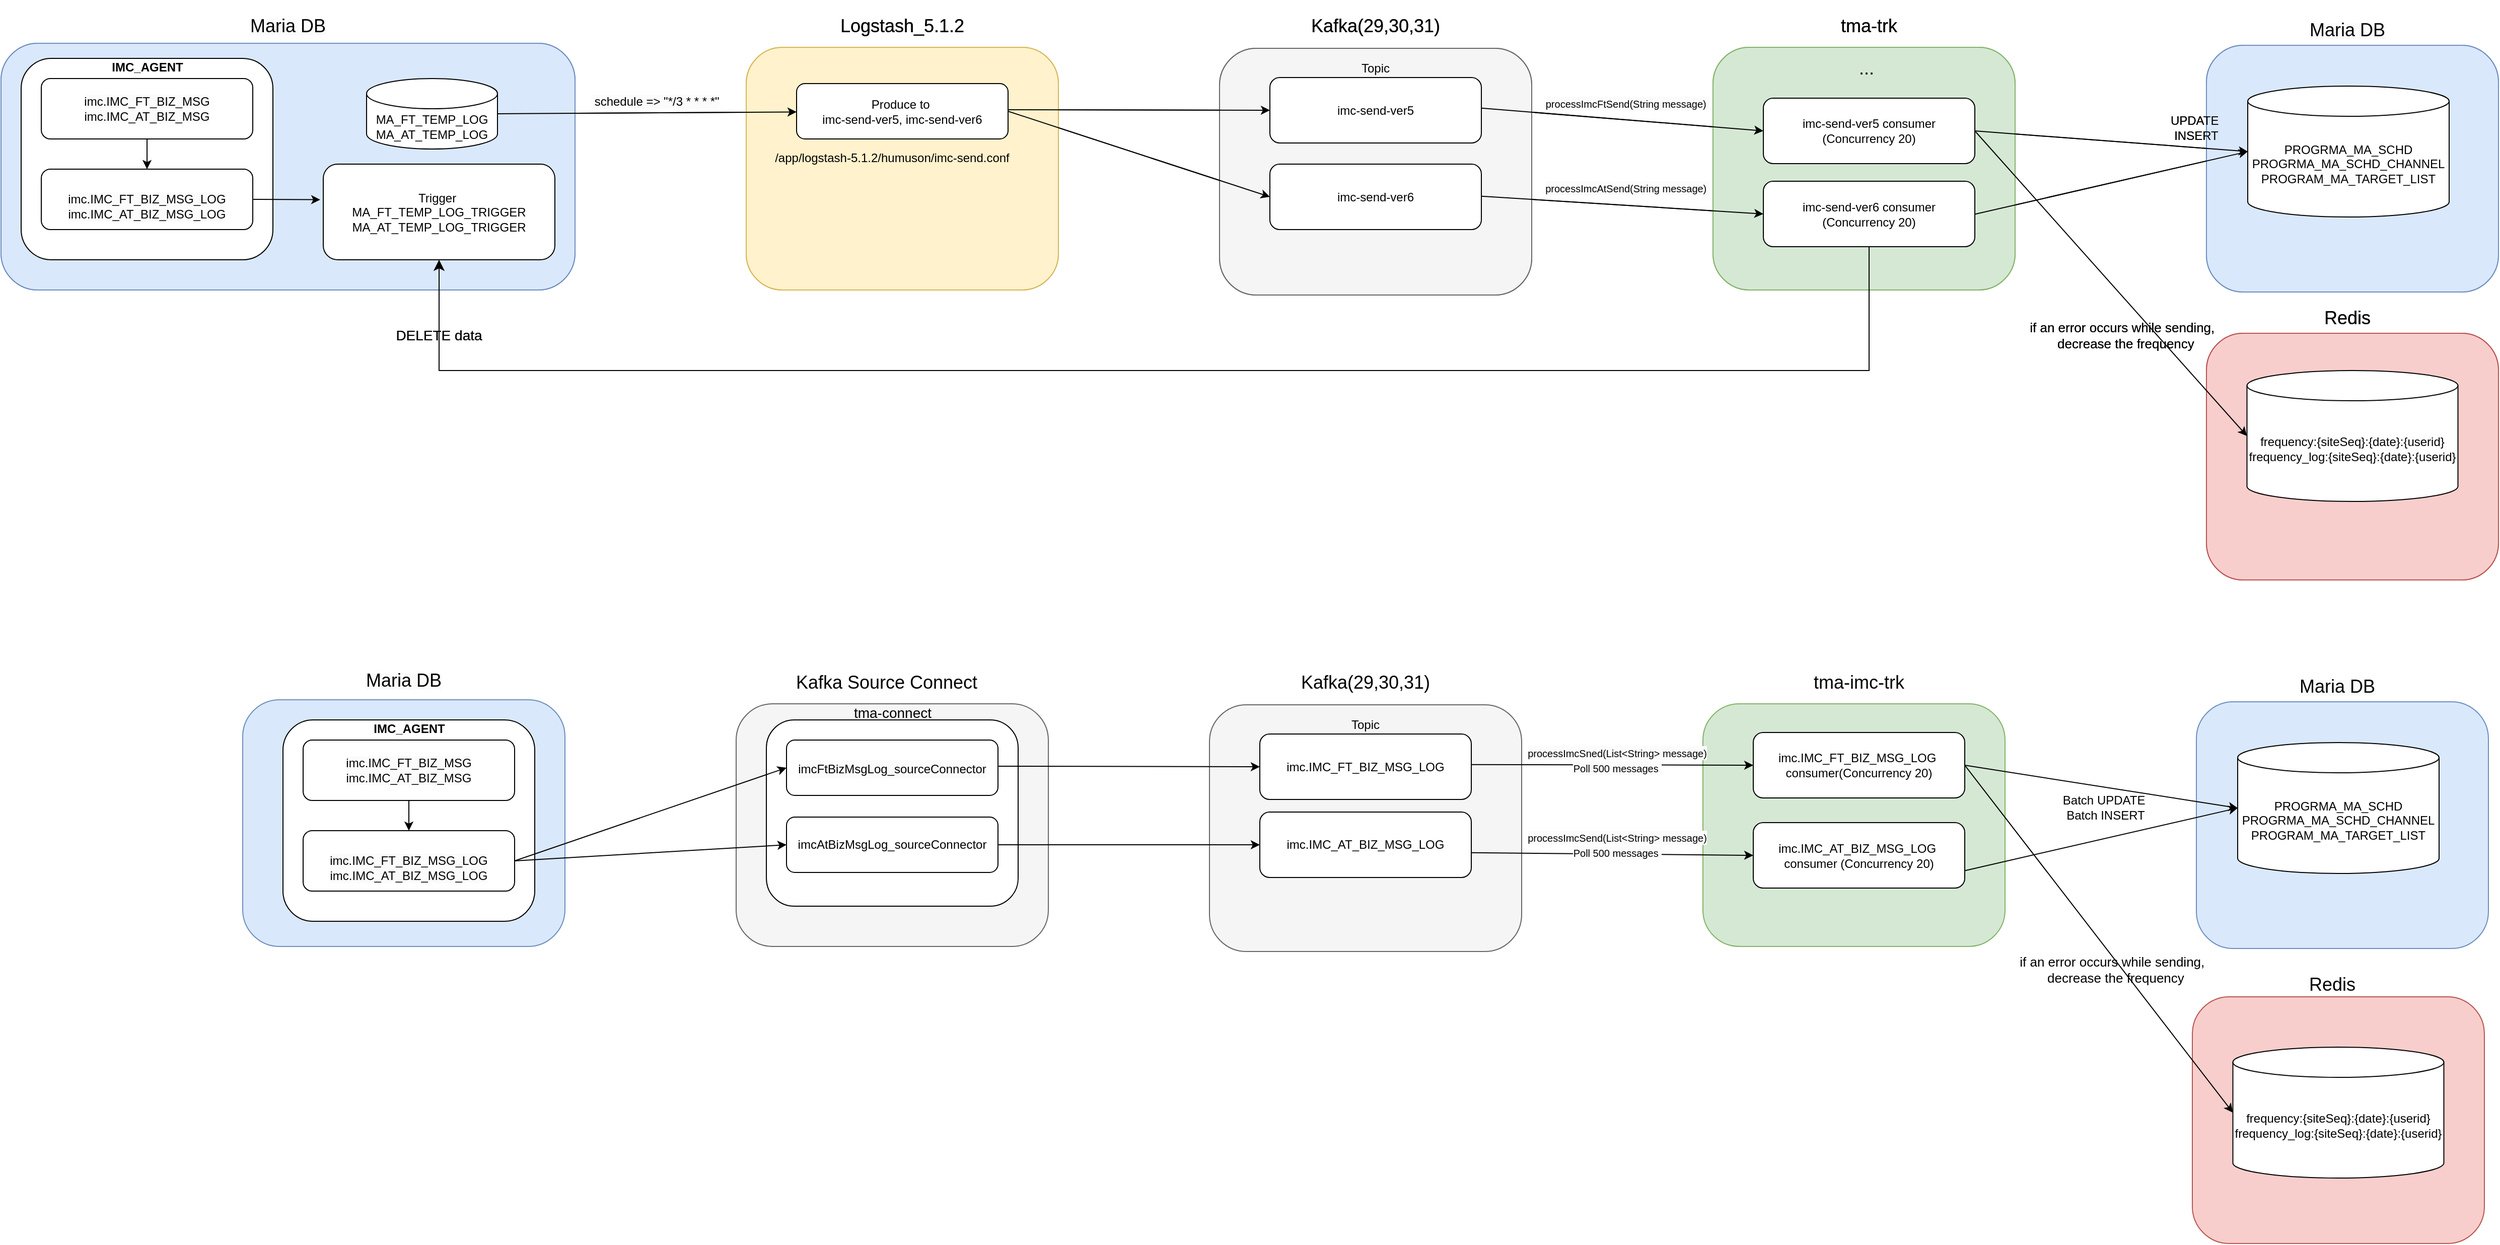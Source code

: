 <mxfile version="26.0.8">
  <diagram name="페이지-1" id="2BVbqMhdBLBeodlYeCQW">
    <mxGraphModel dx="3857" dy="1868" grid="1" gridSize="10" guides="1" tooltips="1" connect="1" arrows="1" fold="1" page="1" pageScale="1" pageWidth="827" pageHeight="1169" math="0" shadow="0">
      <root>
        <mxCell id="0" />
        <mxCell id="1" parent="0" />
        <mxCell id="XTlqyo5tHkv6LKNm7WAt-1" value="" style="rounded=1;whiteSpace=wrap;html=1;fillColor=#dae8fc;strokeColor=#6c8ebf;" vertex="1" parent="1">
          <mxGeometry x="50" y="95" width="570" height="245" as="geometry" />
        </mxCell>
        <mxCell id="XTlqyo5tHkv6LKNm7WAt-2" value="" style="rounded=1;whiteSpace=wrap;html=1;" vertex="1" parent="1">
          <mxGeometry x="70" y="110" width="250" height="200" as="geometry" />
        </mxCell>
        <mxCell id="XTlqyo5tHkv6LKNm7WAt-3" value="Trigger&amp;nbsp;&lt;div&gt;MA_FT_TEMP_LOG_TRIGGER&lt;/div&gt;&lt;div&gt;MA_AT_TEMP_LOG_TRIGGER&lt;/div&gt;" style="rounded=1;whiteSpace=wrap;html=1;" vertex="1" parent="1">
          <mxGeometry x="370" y="215" width="230" height="95" as="geometry" />
        </mxCell>
        <mxCell id="XTlqyo5tHkv6LKNm7WAt-4" value="&lt;h3&gt;&lt;span style=&quot;color: rgb(0, 0, 0); font-family: Helvetica; font-style: normal; font-variant-ligatures: normal; font-variant-caps: normal; font-weight: 400; letter-spacing: normal; orphans: 2; text-align: center; text-indent: 0px; text-transform: none; widows: 2; word-spacing: 0px; -webkit-text-stroke-width: 0px; white-space: normal; background-color: rgb(251, 251, 251); text-decoration-thickness: initial; text-decoration-style: initial; text-decoration-color: initial; float: none; display: inline !important;&quot;&gt;&lt;font style=&quot;font-size: 18px;&quot;&gt;Maria DB&lt;/font&gt;&lt;/span&gt;&lt;/h3&gt;" style="text;html=1;align=center;verticalAlign=middle;whiteSpace=wrap;rounded=0;" vertex="1" parent="1">
          <mxGeometry x="265" y="60" width="140" height="35" as="geometry" />
        </mxCell>
        <mxCell id="XTlqyo5tHkv6LKNm7WAt-5" value="&lt;br style=&quot;forced-color-adjust: none; color: rgb(0, 0, 0); font-family: Helvetica; font-size: 12px; font-style: normal; font-variant-ligatures: normal; font-variant-caps: normal; font-weight: 400; letter-spacing: normal; orphans: 2; text-align: center; text-indent: 0px; text-transform: none; widows: 2; word-spacing: 0px; -webkit-text-stroke-width: 0px; white-space: normal; background-color: rgb(251, 251, 251); text-decoration-thickness: initial; text-decoration-style: initial; text-decoration-color: initial;&quot;&gt;&lt;div style=&quot;forced-color-adjust: none; color: rgb(0, 0, 0); font-family: Helvetica; font-size: 12px; font-style: normal; font-variant-ligatures: normal; font-variant-caps: normal; font-weight: 400; letter-spacing: normal; orphans: 2; text-align: center; text-indent: 0px; text-transform: none; widows: 2; word-spacing: 0px; -webkit-text-stroke-width: 0px; white-space: normal; background-color: rgb(251, 251, 251); text-decoration-thickness: initial; text-decoration-style: initial; text-decoration-color: initial;&quot;&gt;imc.IMC_FT_BIZ_MSG_LOG&lt;/div&gt;&lt;div style=&quot;forced-color-adjust: none; color: rgb(0, 0, 0); font-family: Helvetica; font-size: 12px; font-style: normal; font-variant-ligatures: normal; font-variant-caps: normal; font-weight: 400; letter-spacing: normal; orphans: 2; text-align: center; text-indent: 0px; text-transform: none; widows: 2; word-spacing: 0px; -webkit-text-stroke-width: 0px; white-space: normal; background-color: rgb(251, 251, 251); text-decoration-thickness: initial; text-decoration-style: initial; text-decoration-color: initial;&quot;&gt;imc.IMC_AT_BIZ_MSG_LOG&lt;/div&gt;" style="rounded=1;whiteSpace=wrap;html=1;" vertex="1" parent="1">
          <mxGeometry x="90" y="220" width="210" height="60" as="geometry" />
        </mxCell>
        <mxCell id="XTlqyo5tHkv6LKNm7WAt-6" value="&lt;span style=&quot;color: rgb(0, 0, 0); font-family: Helvetica; font-size: 12px; font-style: normal; font-variant-ligatures: normal; font-variant-caps: normal; font-weight: 400; letter-spacing: normal; orphans: 2; text-align: center; text-indent: 0px; text-transform: none; widows: 2; word-spacing: 0px; -webkit-text-stroke-width: 0px; white-space: normal; background-color: rgb(251, 251, 251); text-decoration-thickness: initial; text-decoration-style: initial; text-decoration-color: initial; float: none; display: inline !important;&quot;&gt;imc.IMC_FT_BIZ_MSG&lt;/span&gt;&lt;div&gt;&lt;span style=&quot;color: rgb(0, 0, 0); font-family: Helvetica; font-size: 12px; font-style: normal; font-variant-ligatures: normal; font-variant-caps: normal; font-weight: 400; letter-spacing: normal; orphans: 2; text-align: center; text-indent: 0px; text-transform: none; widows: 2; word-spacing: 0px; -webkit-text-stroke-width: 0px; white-space: normal; background-color: rgb(251, 251, 251); text-decoration-thickness: initial; text-decoration-style: initial; text-decoration-color: initial; float: none; display: inline !important;&quot;&gt;imc.IMC_AT_BIZ_MSG&lt;/span&gt;&lt;/div&gt;" style="rounded=1;whiteSpace=wrap;html=1;" vertex="1" parent="1">
          <mxGeometry x="90" y="130" width="210" height="60" as="geometry" />
        </mxCell>
        <mxCell id="XTlqyo5tHkv6LKNm7WAt-7" value="" style="endArrow=classic;html=1;rounded=0;exitX=0.5;exitY=1;exitDx=0;exitDy=0;entryX=0.5;entryY=0;entryDx=0;entryDy=0;" edge="1" parent="1" source="XTlqyo5tHkv6LKNm7WAt-6" target="XTlqyo5tHkv6LKNm7WAt-5">
          <mxGeometry width="50" height="50" relative="1" as="geometry">
            <mxPoint x="400" y="340" as="sourcePoint" />
            <mxPoint x="450" y="290" as="targetPoint" />
          </mxGeometry>
        </mxCell>
        <mxCell id="XTlqyo5tHkv6LKNm7WAt-8" value="&lt;font style=&quot;font-size: 12px;&quot;&gt;IMC_AGENT&lt;/font&gt;" style="text;strokeColor=none;fillColor=none;html=1;fontSize=24;fontStyle=1;verticalAlign=middle;align=center;" vertex="1" parent="1">
          <mxGeometry x="145" y="100" width="100" height="30" as="geometry" />
        </mxCell>
        <mxCell id="XTlqyo5tHkv6LKNm7WAt-9" value="MA_FT_TEMP_LOG&lt;div&gt;MA_AT_TEMP_LOG&lt;/div&gt;" style="shape=cylinder3;whiteSpace=wrap;html=1;boundedLbl=1;backgroundOutline=1;size=15;" vertex="1" parent="1">
          <mxGeometry x="413" y="130" width="130" height="70" as="geometry" />
        </mxCell>
        <mxCell id="XTlqyo5tHkv6LKNm7WAt-10" value="" style="rounded=1;whiteSpace=wrap;html=1;fillColor=#fff2cc;strokeColor=#d6b656;" vertex="1" parent="1">
          <mxGeometry x="790" y="99" width="310" height="241" as="geometry" />
        </mxCell>
        <mxCell id="XTlqyo5tHkv6LKNm7WAt-11" value="&lt;font style=&quot;font-size: 18px;&quot;&gt;Logstash_5.1.2&lt;/font&gt;" style="text;html=1;align=center;verticalAlign=middle;whiteSpace=wrap;rounded=0;" vertex="1" parent="1">
          <mxGeometry x="875" y="60" width="140" height="35" as="geometry" />
        </mxCell>
        <mxCell id="XTlqyo5tHkv6LKNm7WAt-12" value="" style="endArrow=classic;html=1;rounded=0;exitX=1;exitY=0.5;exitDx=0;exitDy=0;entryX=-0.013;entryY=0.372;entryDx=0;entryDy=0;entryPerimeter=0;" edge="1" parent="1" source="XTlqyo5tHkv6LKNm7WAt-5" target="XTlqyo5tHkv6LKNm7WAt-3">
          <mxGeometry width="50" height="50" relative="1" as="geometry">
            <mxPoint x="700" y="300" as="sourcePoint" />
            <mxPoint x="750" y="250" as="targetPoint" />
          </mxGeometry>
        </mxCell>
        <mxCell id="XTlqyo5tHkv6LKNm7WAt-13" value="Produce to&amp;nbsp;&lt;div&gt;imc-send-ver5, imc-send-ver6&lt;/div&gt;" style="rounded=1;whiteSpace=wrap;html=1;" vertex="1" parent="1">
          <mxGeometry x="840" y="135" width="210" height="55" as="geometry" />
        </mxCell>
        <mxCell id="XTlqyo5tHkv6LKNm7WAt-14" value="" style="rounded=1;whiteSpace=wrap;html=1;fillColor=#f5f5f5;fontColor=#333333;strokeColor=#666666;" vertex="1" parent="1">
          <mxGeometry x="1260" y="100" width="310" height="245" as="geometry" />
        </mxCell>
        <mxCell id="XTlqyo5tHkv6LKNm7WAt-15" value="&lt;font style=&quot;font-size: 18px;&quot;&gt;Kafka(29,30,31)&lt;/font&gt;" style="text;html=1;align=center;verticalAlign=middle;whiteSpace=wrap;rounded=0;" vertex="1" parent="1">
          <mxGeometry x="1345" y="60" width="140" height="35" as="geometry" />
        </mxCell>
        <mxCell id="XTlqyo5tHkv6LKNm7WAt-16" value="imc-send-ver5" style="rounded=1;whiteSpace=wrap;html=1;" vertex="1" parent="1">
          <mxGeometry x="1310" y="129" width="210" height="65" as="geometry" />
        </mxCell>
        <mxCell id="XTlqyo5tHkv6LKNm7WAt-17" value="Topic" style="text;html=1;align=center;verticalAlign=middle;whiteSpace=wrap;rounded=0;" vertex="1" parent="1">
          <mxGeometry x="1385" y="105" width="60" height="30" as="geometry" />
        </mxCell>
        <mxCell id="XTlqyo5tHkv6LKNm7WAt-18" value="" style="endArrow=classic;html=1;rounded=0;exitX=1;exitY=0.5;exitDx=0;exitDy=0;exitPerimeter=0;" edge="1" parent="1" source="XTlqyo5tHkv6LKNm7WAt-9" target="XTlqyo5tHkv6LKNm7WAt-13">
          <mxGeometry width="50" height="50" relative="1" as="geometry">
            <mxPoint x="970" y="300" as="sourcePoint" />
            <mxPoint x="1020" y="250" as="targetPoint" />
          </mxGeometry>
        </mxCell>
        <mxCell id="XTlqyo5tHkv6LKNm7WAt-19" value="&lt;meta charset=&quot;utf-8&quot;&gt;&lt;span style=&quot;color: rgb(0, 0, 0); font-family: Helvetica; font-size: 12px; font-style: normal; font-variant-ligatures: normal; font-variant-caps: normal; font-weight: 400; letter-spacing: normal; orphans: 2; text-align: center; text-indent: 0px; text-transform: none; widows: 2; word-spacing: 0px; -webkit-text-stroke-width: 0px; white-space: normal; background-color: rgb(251, 251, 251); text-decoration-thickness: initial; text-decoration-style: initial; text-decoration-color: initial; display: inline !important; float: none;&quot;&gt;&amp;nbsp;schedule =&amp;gt; &quot;*/3 * * * *&quot;&lt;/span&gt;" style="text;strokeColor=none;fillColor=none;align=left;verticalAlign=middle;spacingLeft=4;spacingRight=4;overflow=hidden;points=[[0,0.5],[1,0.5]];portConstraint=eastwest;rotatable=0;whiteSpace=wrap;html=1;" vertex="1" parent="1">
          <mxGeometry x="630" y="135" width="160" height="35" as="geometry" />
        </mxCell>
        <mxCell id="XTlqyo5tHkv6LKNm7WAt-20" value="" style="endArrow=classic;html=1;rounded=0;exitX=1;exitY=0.5;exitDx=0;exitDy=0;exitPerimeter=0;entryX=0;entryY=0.5;entryDx=0;entryDy=0;" edge="1" parent="1" target="XTlqyo5tHkv6LKNm7WAt-16">
          <mxGeometry width="50" height="50" relative="1" as="geometry">
            <mxPoint x="1050" y="161" as="sourcePoint" />
            <mxPoint x="1347" y="159" as="targetPoint" />
          </mxGeometry>
        </mxCell>
        <mxCell id="XTlqyo5tHkv6LKNm7WAt-21" value="imc-send-ver6" style="rounded=1;whiteSpace=wrap;html=1;" vertex="1" parent="1">
          <mxGeometry x="1310" y="215" width="210" height="65" as="geometry" />
        </mxCell>
        <mxCell id="XTlqyo5tHkv6LKNm7WAt-22" value="" style="endArrow=classic;html=1;rounded=0;exitX=1;exitY=0.5;exitDx=0;exitDy=0;entryX=0;entryY=0.5;entryDx=0;entryDy=0;" edge="1" parent="1" source="XTlqyo5tHkv6LKNm7WAt-13" target="XTlqyo5tHkv6LKNm7WAt-21">
          <mxGeometry width="50" height="50" relative="1" as="geometry">
            <mxPoint x="1060" y="171" as="sourcePoint" />
            <mxPoint x="1320" y="172" as="targetPoint" />
          </mxGeometry>
        </mxCell>
        <mxCell id="XTlqyo5tHkv6LKNm7WAt-23" value="/app/logstash-5.1.2/humuson/imc-send.conf" style="text;html=1;align=center;verticalAlign=middle;whiteSpace=wrap;rounded=0;" vertex="1" parent="1">
          <mxGeometry x="780" y="194" width="310" height="30" as="geometry" />
        </mxCell>
        <mxCell id="XTlqyo5tHkv6LKNm7WAt-24" value="" style="rounded=1;whiteSpace=wrap;html=1;fillColor=#d5e8d4;strokeColor=#82b366;" vertex="1" parent="1">
          <mxGeometry x="1750" y="99" width="300" height="241" as="geometry" />
        </mxCell>
        <mxCell id="XTlqyo5tHkv6LKNm7WAt-25" value="&lt;font style=&quot;font-size: 18px;&quot;&gt;tma-trk&lt;/font&gt;" style="text;html=1;align=center;verticalAlign=middle;whiteSpace=wrap;rounded=0;" vertex="1" parent="1">
          <mxGeometry x="1835" y="60" width="140" height="35" as="geometry" />
        </mxCell>
        <mxCell id="XTlqyo5tHkv6LKNm7WAt-26" value="imc-send-ver5 consumer&lt;div&gt;(Concurrency 20)&lt;/div&gt;" style="rounded=1;whiteSpace=wrap;html=1;" vertex="1" parent="1">
          <mxGeometry x="1800" y="149.5" width="210" height="65" as="geometry" />
        </mxCell>
        <mxCell id="XTlqyo5tHkv6LKNm7WAt-27" value="imc-send-ver6 consumer&lt;div&gt;(Concurrency 20)&lt;/div&gt;" style="rounded=1;whiteSpace=wrap;html=1;" vertex="1" parent="1">
          <mxGeometry x="1800" y="232" width="210" height="65" as="geometry" />
        </mxCell>
        <mxCell id="XTlqyo5tHkv6LKNm7WAt-28" value="&lt;font style=&quot;font-size: 18px;&quot;&gt;...&amp;nbsp;&lt;/font&gt;" style="text;html=1;align=center;verticalAlign=middle;whiteSpace=wrap;rounded=0;" vertex="1" parent="1">
          <mxGeometry x="1835" y="102.5" width="140" height="35" as="geometry" />
        </mxCell>
        <mxCell id="XTlqyo5tHkv6LKNm7WAt-29" value="" style="edgeStyle=segmentEdgeStyle;endArrow=classic;html=1;curved=0;rounded=0;endSize=8;startSize=8;entryX=0.5;entryY=1;entryDx=0;entryDy=0;exitX=0.5;exitY=1;exitDx=0;exitDy=0;" edge="1" parent="1" source="XTlqyo5tHkv6LKNm7WAt-27" target="XTlqyo5tHkv6LKNm7WAt-3">
          <mxGeometry width="50" height="50" relative="1" as="geometry">
            <mxPoint x="1689.412" y="420" as="sourcePoint" />
            <mxPoint x="450" y="320" as="targetPoint" />
            <Array as="points">
              <mxPoint x="1905" y="420" />
              <mxPoint x="485" y="420" />
            </Array>
          </mxGeometry>
        </mxCell>
        <mxCell id="XTlqyo5tHkv6LKNm7WAt-30" value="&lt;font style=&quot;font-size: 14px;&quot;&gt;DELETE data&lt;/font&gt;" style="text;html=1;align=center;verticalAlign=middle;whiteSpace=wrap;rounded=0;" vertex="1" parent="1">
          <mxGeometry x="415" y="370" width="140" height="30" as="geometry" />
        </mxCell>
        <mxCell id="XTlqyo5tHkv6LKNm7WAt-31" value="" style="endArrow=classic;html=1;rounded=0;exitX=1;exitY=0.5;exitDx=0;exitDy=0;exitPerimeter=0;entryX=0;entryY=0.5;entryDx=0;entryDy=0;" edge="1" parent="1" target="XTlqyo5tHkv6LKNm7WAt-26">
          <mxGeometry width="50" height="50" relative="1" as="geometry">
            <mxPoint x="1520" y="159.41" as="sourcePoint" />
            <mxPoint x="1780" y="160.41" as="targetPoint" />
          </mxGeometry>
        </mxCell>
        <mxCell id="XTlqyo5tHkv6LKNm7WAt-32" value="" style="endArrow=classic;html=1;rounded=0;exitX=1;exitY=0.5;exitDx=0;exitDy=0;exitPerimeter=0;entryX=0;entryY=0.5;entryDx=0;entryDy=0;" edge="1" parent="1" target="XTlqyo5tHkv6LKNm7WAt-27">
          <mxGeometry width="50" height="50" relative="1" as="geometry">
            <mxPoint x="1520" y="246.91" as="sourcePoint" />
            <mxPoint x="1780" y="247.91" as="targetPoint" />
          </mxGeometry>
        </mxCell>
        <mxCell id="XTlqyo5tHkv6LKNm7WAt-33" value="&lt;span style=&quot;color: rgb(0, 0, 0); font-family: Helvetica; font-style: normal; font-variant-ligatures: normal; font-variant-caps: normal; font-weight: 400; letter-spacing: normal; orphans: 2; text-align: center; text-indent: 0px; text-transform: none; widows: 2; word-spacing: 0px; -webkit-text-stroke-width: 0px; white-space: normal; background-color: rgb(251, 251, 251); text-decoration-thickness: initial; text-decoration-style: initial; text-decoration-color: initial; float: none; display: inline !important;&quot;&gt;&lt;font style=&quot;font-size: 10px;&quot;&gt;processImcSned(String message)&amp;nbsp;&lt;/font&gt;&lt;/span&gt;" style="text;html=1;align=center;verticalAlign=middle;whiteSpace=wrap;rounded=0;" vertex="1" parent="1">
          <mxGeometry x="1560" y="140" width="210" height="30" as="geometry" />
        </mxCell>
        <mxCell id="XTlqyo5tHkv6LKNm7WAt-34" value="&lt;span style=&quot;color: rgb(0, 0, 0); font-family: Helvetica; font-style: normal; font-variant-ligatures: normal; font-variant-caps: normal; font-weight: 400; letter-spacing: normal; orphans: 2; text-align: center; text-indent: 0px; text-transform: none; widows: 2; word-spacing: 0px; -webkit-text-stroke-width: 0px; white-space: normal; background-color: rgb(251, 251, 251); text-decoration-thickness: initial; text-decoration-style: initial; text-decoration-color: initial; float: none; display: inline !important;&quot;&gt;&lt;font style=&quot;font-size: 10px;&quot;&gt;processImcSned(String message)&amp;nbsp;&lt;/font&gt;&lt;/span&gt;" style="text;html=1;align=center;verticalAlign=middle;whiteSpace=wrap;rounded=0;" vertex="1" parent="1">
          <mxGeometry x="1560" y="224" width="210" height="30" as="geometry" />
        </mxCell>
        <mxCell id="XTlqyo5tHkv6LKNm7WAt-35" value="&lt;h3&gt;&lt;span style=&quot;color: rgb(0, 0, 0); font-family: Helvetica; font-style: normal; font-variant-ligatures: normal; font-variant-caps: normal; font-weight: 400; letter-spacing: normal; orphans: 2; text-align: center; text-indent: 0px; text-transform: none; widows: 2; word-spacing: 0px; -webkit-text-stroke-width: 0px; white-space: normal; background-color: rgb(251, 251, 251); text-decoration-thickness: initial; text-decoration-style: initial; text-decoration-color: initial; float: none; display: inline !important;&quot;&gt;&lt;font style=&quot;font-size: 18px;&quot;&gt;Maria DB&lt;/font&gt;&lt;/span&gt;&lt;/h3&gt;" style="text;html=1;align=center;verticalAlign=middle;whiteSpace=wrap;rounded=0;" vertex="1" parent="1">
          <mxGeometry x="2310" y="64" width="140" height="35" as="geometry" />
        </mxCell>
        <mxCell id="XTlqyo5tHkv6LKNm7WAt-36" value="" style="rounded=1;whiteSpace=wrap;html=1;fillColor=#dae8fc;strokeColor=#6c8ebf;" vertex="1" parent="1">
          <mxGeometry x="2240" y="97" width="290" height="245" as="geometry" />
        </mxCell>
        <mxCell id="XTlqyo5tHkv6LKNm7WAt-37" value="PROGRMA_MA_SCHD&lt;div&gt;PROGRMA_MA_SCHD_CHANNEL&lt;/div&gt;&lt;div&gt;PROGRAM_MA_TARGET_LIST&lt;/div&gt;" style="shape=cylinder3;whiteSpace=wrap;html=1;boundedLbl=1;backgroundOutline=1;size=15;" vertex="1" parent="1">
          <mxGeometry x="2281" y="137.5" width="200" height="130" as="geometry" />
        </mxCell>
        <mxCell id="XTlqyo5tHkv6LKNm7WAt-38" value="" style="endArrow=classic;html=1;rounded=0;exitX=1;exitY=0.5;exitDx=0;exitDy=0;entryX=0;entryY=0.5;entryDx=0;entryDy=0;entryPerimeter=0;" edge="1" parent="1" source="XTlqyo5tHkv6LKNm7WAt-26" target="XTlqyo5tHkv6LKNm7WAt-37">
          <mxGeometry width="50" height="50" relative="1" as="geometry">
            <mxPoint x="2009.0" y="174" as="sourcePoint" />
            <mxPoint x="2289.0" y="182.02" as="targetPoint" />
          </mxGeometry>
        </mxCell>
        <mxCell id="XTlqyo5tHkv6LKNm7WAt-39" value="" style="endArrow=classic;html=1;rounded=0;exitX=1;exitY=0.5;exitDx=0;exitDy=0;entryX=0;entryY=0.5;entryDx=0;entryDy=0;entryPerimeter=0;" edge="1" parent="1" target="XTlqyo5tHkv6LKNm7WAt-37">
          <mxGeometry width="50" height="50" relative="1" as="geometry">
            <mxPoint x="2010.0" y="264.75" as="sourcePoint" />
            <mxPoint x="2291" y="213.25" as="targetPoint" />
          </mxGeometry>
        </mxCell>
        <mxCell id="XTlqyo5tHkv6LKNm7WAt-40" value="UPDATE&amp;nbsp;&lt;div&gt;INSERT&lt;/div&gt;" style="text;html=1;align=center;verticalAlign=middle;whiteSpace=wrap;rounded=0;" vertex="1" parent="1">
          <mxGeometry x="2170" y="164" width="120" height="30" as="geometry" />
        </mxCell>
        <mxCell id="XTlqyo5tHkv6LKNm7WAt-41" value="&lt;h3&gt;&lt;span style=&quot;font-size: 18px; font-weight: 400;&quot;&gt;Redis&lt;/span&gt;&lt;/h3&gt;" style="text;html=1;align=center;verticalAlign=middle;whiteSpace=wrap;rounded=0;" vertex="1" parent="1">
          <mxGeometry x="2310" y="350" width="140" height="35" as="geometry" />
        </mxCell>
        <mxCell id="XTlqyo5tHkv6LKNm7WAt-42" value="" style="rounded=1;whiteSpace=wrap;html=1;fillColor=#f8cecc;strokeColor=#b85450;" vertex="1" parent="1">
          <mxGeometry x="2240" y="383" width="290" height="245" as="geometry" />
        </mxCell>
        <mxCell id="XTlqyo5tHkv6LKNm7WAt-43" value="&lt;br&gt;&lt;div&gt;frequency:&lt;span style=&quot;background-color: transparent; color: light-dark(rgb(0, 0, 0), rgb(255, 255, 255));&quot;&gt;{siteSeq}:{date}:{userid}&lt;/span&gt;&lt;/div&gt;&lt;div&gt;frequency_log:{siteSeq}:{date}:{userid}&lt;/div&gt;" style="shape=cylinder3;whiteSpace=wrap;html=1;boundedLbl=1;backgroundOutline=1;size=15;" vertex="1" parent="1">
          <mxGeometry x="2270.5" y="423.5" width="229" height="130" as="geometry" />
        </mxCell>
        <mxCell id="XTlqyo5tHkv6LKNm7WAt-45" value="&lt;font style=&quot;font-size: 13px;&quot;&gt;if an error occurs while sending,&amp;nbsp;&amp;nbsp;&lt;/font&gt;&lt;div&gt;&lt;font style=&quot;font-size: 13px;&quot;&gt;decrease the frequency&lt;/font&gt;&lt;/div&gt;" style="text;html=1;align=center;verticalAlign=middle;whiteSpace=wrap;rounded=0;" vertex="1" parent="1">
          <mxGeometry x="2050" y="370" width="220" height="30" as="geometry" />
        </mxCell>
        <mxCell id="XTlqyo5tHkv6LKNm7WAt-46" value="" style="rounded=1;whiteSpace=wrap;html=1;fillColor=#dae8fc;strokeColor=#6c8ebf;" vertex="1" parent="1">
          <mxGeometry x="50" y="95" width="570" height="245" as="geometry" />
        </mxCell>
        <mxCell id="XTlqyo5tHkv6LKNm7WAt-47" value="" style="rounded=1;whiteSpace=wrap;html=1;" vertex="1" parent="1">
          <mxGeometry x="70" y="110" width="250" height="200" as="geometry" />
        </mxCell>
        <mxCell id="XTlqyo5tHkv6LKNm7WAt-48" value="Trigger&amp;nbsp;&lt;div&gt;MA_FT_TEMP_LOG_TRIGGER&lt;/div&gt;&lt;div&gt;MA_AT_TEMP_LOG_TRIGGER&lt;/div&gt;" style="rounded=1;whiteSpace=wrap;html=1;" vertex="1" parent="1">
          <mxGeometry x="370" y="215" width="230" height="95" as="geometry" />
        </mxCell>
        <mxCell id="XTlqyo5tHkv6LKNm7WAt-49" value="&lt;h3&gt;&lt;span style=&quot;color: rgb(0, 0, 0); font-family: Helvetica; font-style: normal; font-variant-ligatures: normal; font-variant-caps: normal; font-weight: 400; letter-spacing: normal; orphans: 2; text-align: center; text-indent: 0px; text-transform: none; widows: 2; word-spacing: 0px; -webkit-text-stroke-width: 0px; white-space: normal; background-color: rgb(251, 251, 251); text-decoration-thickness: initial; text-decoration-style: initial; text-decoration-color: initial; float: none; display: inline !important;&quot;&gt;&lt;font style=&quot;font-size: 18px;&quot;&gt;Maria DB&lt;/font&gt;&lt;/span&gt;&lt;/h3&gt;" style="text;html=1;align=center;verticalAlign=middle;whiteSpace=wrap;rounded=0;" vertex="1" parent="1">
          <mxGeometry x="265" y="60" width="140" height="35" as="geometry" />
        </mxCell>
        <mxCell id="XTlqyo5tHkv6LKNm7WAt-50" value="&lt;br style=&quot;forced-color-adjust: none; color: rgb(0, 0, 0); font-family: Helvetica; font-size: 12px; font-style: normal; font-variant-ligatures: normal; font-variant-caps: normal; font-weight: 400; letter-spacing: normal; orphans: 2; text-align: center; text-indent: 0px; text-transform: none; widows: 2; word-spacing: 0px; -webkit-text-stroke-width: 0px; white-space: normal; background-color: rgb(251, 251, 251); text-decoration-thickness: initial; text-decoration-style: initial; text-decoration-color: initial;&quot;&gt;&lt;div style=&quot;forced-color-adjust: none; color: rgb(0, 0, 0); font-family: Helvetica; font-size: 12px; font-style: normal; font-variant-ligatures: normal; font-variant-caps: normal; font-weight: 400; letter-spacing: normal; orphans: 2; text-align: center; text-indent: 0px; text-transform: none; widows: 2; word-spacing: 0px; -webkit-text-stroke-width: 0px; white-space: normal; background-color: rgb(251, 251, 251); text-decoration-thickness: initial; text-decoration-style: initial; text-decoration-color: initial;&quot;&gt;imc.IMC_FT_BIZ_MSG_LOG&lt;/div&gt;&lt;div style=&quot;forced-color-adjust: none; color: rgb(0, 0, 0); font-family: Helvetica; font-size: 12px; font-style: normal; font-variant-ligatures: normal; font-variant-caps: normal; font-weight: 400; letter-spacing: normal; orphans: 2; text-align: center; text-indent: 0px; text-transform: none; widows: 2; word-spacing: 0px; -webkit-text-stroke-width: 0px; white-space: normal; background-color: rgb(251, 251, 251); text-decoration-thickness: initial; text-decoration-style: initial; text-decoration-color: initial;&quot;&gt;imc.IMC_AT_BIZ_MSG_LOG&lt;/div&gt;" style="rounded=1;whiteSpace=wrap;html=1;" vertex="1" parent="1">
          <mxGeometry x="90" y="220" width="210" height="60" as="geometry" />
        </mxCell>
        <mxCell id="XTlqyo5tHkv6LKNm7WAt-51" value="&lt;span style=&quot;color: rgb(0, 0, 0); font-family: Helvetica; font-size: 12px; font-style: normal; font-variant-ligatures: normal; font-variant-caps: normal; font-weight: 400; letter-spacing: normal; orphans: 2; text-align: center; text-indent: 0px; text-transform: none; widows: 2; word-spacing: 0px; -webkit-text-stroke-width: 0px; white-space: normal; background-color: rgb(251, 251, 251); text-decoration-thickness: initial; text-decoration-style: initial; text-decoration-color: initial; float: none; display: inline !important;&quot;&gt;imc.IMC_FT_BIZ_MSG&lt;/span&gt;&lt;div&gt;&lt;span style=&quot;color: rgb(0, 0, 0); font-family: Helvetica; font-size: 12px; font-style: normal; font-variant-ligatures: normal; font-variant-caps: normal; font-weight: 400; letter-spacing: normal; orphans: 2; text-align: center; text-indent: 0px; text-transform: none; widows: 2; word-spacing: 0px; -webkit-text-stroke-width: 0px; white-space: normal; background-color: rgb(251, 251, 251); text-decoration-thickness: initial; text-decoration-style: initial; text-decoration-color: initial; float: none; display: inline !important;&quot;&gt;imc.IMC_AT_BIZ_MSG&lt;/span&gt;&lt;/div&gt;" style="rounded=1;whiteSpace=wrap;html=1;" vertex="1" parent="1">
          <mxGeometry x="90" y="130" width="210" height="60" as="geometry" />
        </mxCell>
        <mxCell id="XTlqyo5tHkv6LKNm7WAt-52" value="" style="endArrow=classic;html=1;rounded=0;exitX=0.5;exitY=1;exitDx=0;exitDy=0;entryX=0.5;entryY=0;entryDx=0;entryDy=0;" edge="1" parent="1" source="XTlqyo5tHkv6LKNm7WAt-51" target="XTlqyo5tHkv6LKNm7WAt-50">
          <mxGeometry width="50" height="50" relative="1" as="geometry">
            <mxPoint x="400" y="340" as="sourcePoint" />
            <mxPoint x="450" y="290" as="targetPoint" />
          </mxGeometry>
        </mxCell>
        <mxCell id="XTlqyo5tHkv6LKNm7WAt-53" value="&lt;font style=&quot;font-size: 12px;&quot;&gt;IMC_AGENT&lt;/font&gt;" style="text;strokeColor=none;fillColor=none;html=1;fontSize=24;fontStyle=1;verticalAlign=middle;align=center;" vertex="1" parent="1">
          <mxGeometry x="145" y="100" width="100" height="30" as="geometry" />
        </mxCell>
        <mxCell id="XTlqyo5tHkv6LKNm7WAt-54" value="MA_FT_TEMP_LOG&lt;div&gt;MA_AT_TEMP_LOG&lt;/div&gt;" style="shape=cylinder3;whiteSpace=wrap;html=1;boundedLbl=1;backgroundOutline=1;size=15;" vertex="1" parent="1">
          <mxGeometry x="413" y="130" width="130" height="70" as="geometry" />
        </mxCell>
        <mxCell id="XTlqyo5tHkv6LKNm7WAt-55" value="" style="rounded=1;whiteSpace=wrap;html=1;fillColor=#fff2cc;strokeColor=#d6b656;" vertex="1" parent="1">
          <mxGeometry x="790" y="99" width="310" height="241" as="geometry" />
        </mxCell>
        <mxCell id="XTlqyo5tHkv6LKNm7WAt-56" value="&lt;font style=&quot;font-size: 18px;&quot;&gt;Logstash_5.1.2&lt;/font&gt;" style="text;html=1;align=center;verticalAlign=middle;whiteSpace=wrap;rounded=0;" vertex="1" parent="1">
          <mxGeometry x="875" y="60" width="140" height="35" as="geometry" />
        </mxCell>
        <mxCell id="XTlqyo5tHkv6LKNm7WAt-57" value="" style="endArrow=classic;html=1;rounded=0;exitX=1;exitY=0.5;exitDx=0;exitDy=0;entryX=-0.013;entryY=0.372;entryDx=0;entryDy=0;entryPerimeter=0;" edge="1" parent="1" source="XTlqyo5tHkv6LKNm7WAt-50" target="XTlqyo5tHkv6LKNm7WAt-48">
          <mxGeometry width="50" height="50" relative="1" as="geometry">
            <mxPoint x="700" y="300" as="sourcePoint" />
            <mxPoint x="750" y="250" as="targetPoint" />
          </mxGeometry>
        </mxCell>
        <mxCell id="XTlqyo5tHkv6LKNm7WAt-58" value="Produce to&amp;nbsp;&lt;div&gt;imc-send-ver5, imc-send-ver6&lt;/div&gt;" style="rounded=1;whiteSpace=wrap;html=1;" vertex="1" parent="1">
          <mxGeometry x="840" y="135" width="210" height="55" as="geometry" />
        </mxCell>
        <mxCell id="XTlqyo5tHkv6LKNm7WAt-59" value="" style="rounded=1;whiteSpace=wrap;html=1;fillColor=#f5f5f5;fontColor=#333333;strokeColor=#666666;" vertex="1" parent="1">
          <mxGeometry x="1260" y="100" width="310" height="245" as="geometry" />
        </mxCell>
        <mxCell id="XTlqyo5tHkv6LKNm7WAt-60" value="&lt;font style=&quot;font-size: 18px;&quot;&gt;Kafka(29,30,31)&lt;/font&gt;" style="text;html=1;align=center;verticalAlign=middle;whiteSpace=wrap;rounded=0;" vertex="1" parent="1">
          <mxGeometry x="1345" y="60" width="140" height="35" as="geometry" />
        </mxCell>
        <mxCell id="XTlqyo5tHkv6LKNm7WAt-61" value="imc-send-ver5" style="rounded=1;whiteSpace=wrap;html=1;" vertex="1" parent="1">
          <mxGeometry x="1310" y="129" width="210" height="65" as="geometry" />
        </mxCell>
        <mxCell id="XTlqyo5tHkv6LKNm7WAt-62" value="Topic" style="text;html=1;align=center;verticalAlign=middle;whiteSpace=wrap;rounded=0;" vertex="1" parent="1">
          <mxGeometry x="1385" y="105" width="60" height="30" as="geometry" />
        </mxCell>
        <mxCell id="XTlqyo5tHkv6LKNm7WAt-63" value="" style="endArrow=classic;html=1;rounded=0;exitX=1;exitY=0.5;exitDx=0;exitDy=0;exitPerimeter=0;" edge="1" parent="1" source="XTlqyo5tHkv6LKNm7WAt-54" target="XTlqyo5tHkv6LKNm7WAt-58">
          <mxGeometry width="50" height="50" relative="1" as="geometry">
            <mxPoint x="970" y="300" as="sourcePoint" />
            <mxPoint x="1020" y="250" as="targetPoint" />
          </mxGeometry>
        </mxCell>
        <mxCell id="XTlqyo5tHkv6LKNm7WAt-64" value="&lt;meta charset=&quot;utf-8&quot;&gt;&lt;span style=&quot;color: rgb(0, 0, 0); font-family: Helvetica; font-size: 12px; font-style: normal; font-variant-ligatures: normal; font-variant-caps: normal; font-weight: 400; letter-spacing: normal; orphans: 2; text-align: center; text-indent: 0px; text-transform: none; widows: 2; word-spacing: 0px; -webkit-text-stroke-width: 0px; white-space: normal; background-color: rgb(251, 251, 251); text-decoration-thickness: initial; text-decoration-style: initial; text-decoration-color: initial; display: inline !important; float: none;&quot;&gt;&amp;nbsp;schedule =&amp;gt; &quot;*/3 * * * *&quot;&lt;/span&gt;" style="text;strokeColor=none;fillColor=none;align=left;verticalAlign=middle;spacingLeft=4;spacingRight=4;overflow=hidden;points=[[0,0.5],[1,0.5]];portConstraint=eastwest;rotatable=0;whiteSpace=wrap;html=1;" vertex="1" parent="1">
          <mxGeometry x="630" y="135" width="160" height="35" as="geometry" />
        </mxCell>
        <mxCell id="XTlqyo5tHkv6LKNm7WAt-65" value="" style="endArrow=classic;html=1;rounded=0;exitX=1;exitY=0.5;exitDx=0;exitDy=0;exitPerimeter=0;entryX=0;entryY=0.5;entryDx=0;entryDy=0;" edge="1" parent="1" target="XTlqyo5tHkv6LKNm7WAt-61">
          <mxGeometry width="50" height="50" relative="1" as="geometry">
            <mxPoint x="1050" y="161" as="sourcePoint" />
            <mxPoint x="1347" y="159" as="targetPoint" />
          </mxGeometry>
        </mxCell>
        <mxCell id="XTlqyo5tHkv6LKNm7WAt-66" value="imc-send-ver6" style="rounded=1;whiteSpace=wrap;html=1;" vertex="1" parent="1">
          <mxGeometry x="1310" y="215" width="210" height="65" as="geometry" />
        </mxCell>
        <mxCell id="XTlqyo5tHkv6LKNm7WAt-67" value="" style="endArrow=classic;html=1;rounded=0;exitX=1;exitY=0.5;exitDx=0;exitDy=0;entryX=0;entryY=0.5;entryDx=0;entryDy=0;" edge="1" parent="1" source="XTlqyo5tHkv6LKNm7WAt-58" target="XTlqyo5tHkv6LKNm7WAt-66">
          <mxGeometry width="50" height="50" relative="1" as="geometry">
            <mxPoint x="1060" y="171" as="sourcePoint" />
            <mxPoint x="1320" y="172" as="targetPoint" />
          </mxGeometry>
        </mxCell>
        <mxCell id="XTlqyo5tHkv6LKNm7WAt-68" value="/app/logstash-5.1.2/humuson/imc-send.conf" style="text;html=1;align=center;verticalAlign=middle;whiteSpace=wrap;rounded=0;" vertex="1" parent="1">
          <mxGeometry x="780" y="194" width="310" height="30" as="geometry" />
        </mxCell>
        <mxCell id="XTlqyo5tHkv6LKNm7WAt-69" value="" style="rounded=1;whiteSpace=wrap;html=1;fillColor=#d5e8d4;strokeColor=#82b366;" vertex="1" parent="1">
          <mxGeometry x="1750" y="99" width="300" height="241" as="geometry" />
        </mxCell>
        <mxCell id="XTlqyo5tHkv6LKNm7WAt-70" value="&lt;font style=&quot;font-size: 18px;&quot;&gt;tma-trk&lt;/font&gt;" style="text;html=1;align=center;verticalAlign=middle;whiteSpace=wrap;rounded=0;" vertex="1" parent="1">
          <mxGeometry x="1835" y="60" width="140" height="35" as="geometry" />
        </mxCell>
        <mxCell id="XTlqyo5tHkv6LKNm7WAt-71" value="imc-send-ver5 consumer&lt;div&gt;(Concurrency 20)&lt;/div&gt;" style="rounded=1;whiteSpace=wrap;html=1;" vertex="1" parent="1">
          <mxGeometry x="1800" y="149.5" width="210" height="65" as="geometry" />
        </mxCell>
        <mxCell id="XTlqyo5tHkv6LKNm7WAt-72" value="imc-send-ver6 consumer&lt;div&gt;(Concurrency 20)&lt;/div&gt;" style="rounded=1;whiteSpace=wrap;html=1;" vertex="1" parent="1">
          <mxGeometry x="1800" y="232" width="210" height="65" as="geometry" />
        </mxCell>
        <mxCell id="XTlqyo5tHkv6LKNm7WAt-73" value="&lt;font style=&quot;font-size: 18px;&quot;&gt;...&amp;nbsp;&lt;/font&gt;" style="text;html=1;align=center;verticalAlign=middle;whiteSpace=wrap;rounded=0;" vertex="1" parent="1">
          <mxGeometry x="1835" y="102.5" width="140" height="35" as="geometry" />
        </mxCell>
        <mxCell id="XTlqyo5tHkv6LKNm7WAt-74" value="" style="edgeStyle=segmentEdgeStyle;endArrow=classic;html=1;curved=0;rounded=0;endSize=8;startSize=8;entryX=0.5;entryY=1;entryDx=0;entryDy=0;exitX=0.5;exitY=1;exitDx=0;exitDy=0;" edge="1" parent="1" source="XTlqyo5tHkv6LKNm7WAt-72" target="XTlqyo5tHkv6LKNm7WAt-48">
          <mxGeometry width="50" height="50" relative="1" as="geometry">
            <mxPoint x="1689.412" y="420" as="sourcePoint" />
            <mxPoint x="450" y="320" as="targetPoint" />
            <Array as="points">
              <mxPoint x="1905" y="420" />
              <mxPoint x="485" y="420" />
            </Array>
          </mxGeometry>
        </mxCell>
        <mxCell id="XTlqyo5tHkv6LKNm7WAt-75" value="&lt;font style=&quot;font-size: 14px;&quot;&gt;DELETE data&lt;/font&gt;" style="text;html=1;align=center;verticalAlign=middle;whiteSpace=wrap;rounded=0;" vertex="1" parent="1">
          <mxGeometry x="415" y="370" width="140" height="30" as="geometry" />
        </mxCell>
        <mxCell id="XTlqyo5tHkv6LKNm7WAt-76" value="" style="endArrow=classic;html=1;rounded=0;exitX=1;exitY=0.5;exitDx=0;exitDy=0;exitPerimeter=0;entryX=0;entryY=0.5;entryDx=0;entryDy=0;" edge="1" parent="1" target="XTlqyo5tHkv6LKNm7WAt-71">
          <mxGeometry width="50" height="50" relative="1" as="geometry">
            <mxPoint x="1520" y="159.41" as="sourcePoint" />
            <mxPoint x="1780" y="160.41" as="targetPoint" />
          </mxGeometry>
        </mxCell>
        <mxCell id="XTlqyo5tHkv6LKNm7WAt-77" value="" style="endArrow=classic;html=1;rounded=0;exitX=1;exitY=0.5;exitDx=0;exitDy=0;exitPerimeter=0;entryX=0;entryY=0.5;entryDx=0;entryDy=0;" edge="1" parent="1" target="XTlqyo5tHkv6LKNm7WAt-72">
          <mxGeometry width="50" height="50" relative="1" as="geometry">
            <mxPoint x="1520" y="246.91" as="sourcePoint" />
            <mxPoint x="1780" y="247.91" as="targetPoint" />
          </mxGeometry>
        </mxCell>
        <mxCell id="XTlqyo5tHkv6LKNm7WAt-78" value="&lt;span style=&quot;color: rgb(0, 0, 0); font-family: Helvetica; font-style: normal; font-variant-ligatures: normal; font-variant-caps: normal; font-weight: 400; letter-spacing: normal; orphans: 2; text-align: center; text-indent: 0px; text-transform: none; widows: 2; word-spacing: 0px; -webkit-text-stroke-width: 0px; white-space: normal; background-color: rgb(251, 251, 251); text-decoration-thickness: initial; text-decoration-style: initial; text-decoration-color: initial; float: none; display: inline !important;&quot;&gt;&lt;font style=&quot;font-size: 10px;&quot;&gt;processImcFtSend(String message)&amp;nbsp;&lt;/font&gt;&lt;/span&gt;" style="text;html=1;align=center;verticalAlign=middle;whiteSpace=wrap;rounded=0;" vertex="1" parent="1">
          <mxGeometry x="1560" y="140" width="210" height="30" as="geometry" />
        </mxCell>
        <mxCell id="XTlqyo5tHkv6LKNm7WAt-79" value="&lt;span style=&quot;color: rgb(0, 0, 0); font-family: Helvetica; font-style: normal; font-variant-ligatures: normal; font-variant-caps: normal; font-weight: 400; letter-spacing: normal; orphans: 2; text-align: center; text-indent: 0px; text-transform: none; widows: 2; word-spacing: 0px; -webkit-text-stroke-width: 0px; white-space: normal; background-color: rgb(251, 251, 251); text-decoration-thickness: initial; text-decoration-style: initial; text-decoration-color: initial; float: none; display: inline !important;&quot;&gt;&lt;font style=&quot;font-size: 10px;&quot;&gt;processImcAtSend(String message)&amp;nbsp;&lt;/font&gt;&lt;/span&gt;" style="text;html=1;align=center;verticalAlign=middle;whiteSpace=wrap;rounded=0;" vertex="1" parent="1">
          <mxGeometry x="1560" y="224" width="210" height="30" as="geometry" />
        </mxCell>
        <mxCell id="XTlqyo5tHkv6LKNm7WAt-80" value="&lt;h3&gt;&lt;span style=&quot;color: rgb(0, 0, 0); font-family: Helvetica; font-style: normal; font-variant-ligatures: normal; font-variant-caps: normal; font-weight: 400; letter-spacing: normal; orphans: 2; text-align: center; text-indent: 0px; text-transform: none; widows: 2; word-spacing: 0px; -webkit-text-stroke-width: 0px; white-space: normal; background-color: rgb(251, 251, 251); text-decoration-thickness: initial; text-decoration-style: initial; text-decoration-color: initial; float: none; display: inline !important;&quot;&gt;&lt;font style=&quot;font-size: 18px;&quot;&gt;Maria DB&lt;/font&gt;&lt;/span&gt;&lt;/h3&gt;" style="text;html=1;align=center;verticalAlign=middle;whiteSpace=wrap;rounded=0;" vertex="1" parent="1">
          <mxGeometry x="2310" y="64" width="140" height="35" as="geometry" />
        </mxCell>
        <mxCell id="XTlqyo5tHkv6LKNm7WAt-81" value="" style="rounded=1;whiteSpace=wrap;html=1;fillColor=#dae8fc;strokeColor=#6c8ebf;" vertex="1" parent="1">
          <mxGeometry x="2240" y="97" width="290" height="245" as="geometry" />
        </mxCell>
        <mxCell id="XTlqyo5tHkv6LKNm7WAt-82" value="PROGRMA_MA_SCHD&lt;div&gt;PROGRMA_MA_SCHD_CHANNEL&lt;/div&gt;&lt;div&gt;PROGRAM_MA_TARGET_LIST&lt;/div&gt;" style="shape=cylinder3;whiteSpace=wrap;html=1;boundedLbl=1;backgroundOutline=1;size=15;" vertex="1" parent="1">
          <mxGeometry x="2281" y="137.5" width="200" height="130" as="geometry" />
        </mxCell>
        <mxCell id="XTlqyo5tHkv6LKNm7WAt-83" value="" style="endArrow=classic;html=1;rounded=0;exitX=1;exitY=0.5;exitDx=0;exitDy=0;entryX=0;entryY=0.5;entryDx=0;entryDy=0;entryPerimeter=0;" edge="1" parent="1" source="XTlqyo5tHkv6LKNm7WAt-71" target="XTlqyo5tHkv6LKNm7WAt-82">
          <mxGeometry width="50" height="50" relative="1" as="geometry">
            <mxPoint x="2009.0" y="174" as="sourcePoint" />
            <mxPoint x="2289.0" y="182.02" as="targetPoint" />
          </mxGeometry>
        </mxCell>
        <mxCell id="XTlqyo5tHkv6LKNm7WAt-84" value="" style="endArrow=classic;html=1;rounded=0;exitX=1;exitY=0.5;exitDx=0;exitDy=0;entryX=0;entryY=0.5;entryDx=0;entryDy=0;entryPerimeter=0;" edge="1" parent="1" target="XTlqyo5tHkv6LKNm7WAt-82">
          <mxGeometry width="50" height="50" relative="1" as="geometry">
            <mxPoint x="2010.0" y="264.75" as="sourcePoint" />
            <mxPoint x="2291" y="213.25" as="targetPoint" />
          </mxGeometry>
        </mxCell>
        <mxCell id="XTlqyo5tHkv6LKNm7WAt-85" value="UPDATE&amp;nbsp;&lt;div&gt;INSERT&lt;/div&gt;" style="text;html=1;align=center;verticalAlign=middle;whiteSpace=wrap;rounded=0;" vertex="1" parent="1">
          <mxGeometry x="2170" y="164" width="120" height="30" as="geometry" />
        </mxCell>
        <mxCell id="XTlqyo5tHkv6LKNm7WAt-86" value="&lt;h3&gt;&lt;span style=&quot;font-size: 18px; font-weight: 400;&quot;&gt;Redis&lt;/span&gt;&lt;/h3&gt;" style="text;html=1;align=center;verticalAlign=middle;whiteSpace=wrap;rounded=0;" vertex="1" parent="1">
          <mxGeometry x="2310" y="350" width="140" height="35" as="geometry" />
        </mxCell>
        <mxCell id="XTlqyo5tHkv6LKNm7WAt-87" value="" style="rounded=1;whiteSpace=wrap;html=1;fillColor=#f8cecc;strokeColor=#b85450;" vertex="1" parent="1">
          <mxGeometry x="2240" y="383" width="290" height="245" as="geometry" />
        </mxCell>
        <mxCell id="XTlqyo5tHkv6LKNm7WAt-88" value="&lt;div&gt;frequency:&lt;span style=&quot;background-color: transparent; color: light-dark(rgb(0, 0, 0), rgb(255, 255, 255));&quot;&gt;{siteSeq}:{date}:{userid}&lt;/span&gt;&lt;/div&gt;&lt;div&gt;frequency_log:{siteSeq}:{date}:{userid}&lt;/div&gt;" style="shape=cylinder3;whiteSpace=wrap;html=1;boundedLbl=1;backgroundOutline=1;size=15;" vertex="1" parent="1">
          <mxGeometry x="2280.25" y="420" width="209.5" height="130" as="geometry" />
        </mxCell>
        <mxCell id="XTlqyo5tHkv6LKNm7WAt-89" value="" style="endArrow=classic;html=1;rounded=0;exitX=1;exitY=0.5;exitDx=0;exitDy=0;entryX=0;entryY=0.5;entryDx=0;entryDy=0;entryPerimeter=0;" edge="1" parent="1" source="XTlqyo5tHkv6LKNm7WAt-71" target="XTlqyo5tHkv6LKNm7WAt-88">
          <mxGeometry width="50" height="50" relative="1" as="geometry">
            <mxPoint x="2020" y="192" as="sourcePoint" />
            <mxPoint x="2291" y="213" as="targetPoint" />
          </mxGeometry>
        </mxCell>
        <mxCell id="XTlqyo5tHkv6LKNm7WAt-90" value="&lt;font style=&quot;font-size: 13px;&quot;&gt;if an error occurs while sending,&amp;nbsp;&amp;nbsp;&lt;/font&gt;&lt;div&gt;&lt;font style=&quot;font-size: 13px;&quot;&gt;decrease the frequency&lt;/font&gt;&lt;/div&gt;" style="text;html=1;align=center;verticalAlign=middle;whiteSpace=wrap;rounded=0;" vertex="1" parent="1">
          <mxGeometry x="2050" y="370" width="220" height="30" as="geometry" />
        </mxCell>
        <mxCell id="XTlqyo5tHkv6LKNm7WAt-168" value="" style="rounded=1;whiteSpace=wrap;html=1;fillColor=#f5f5f5;fontColor=#333333;strokeColor=#666666;" vertex="1" parent="1">
          <mxGeometry x="780" y="751" width="310" height="241" as="geometry" />
        </mxCell>
        <mxCell id="XTlqyo5tHkv6LKNm7WAt-169" value="" style="rounded=1;whiteSpace=wrap;html=1;" vertex="1" parent="1">
          <mxGeometry x="810" y="767" width="250" height="185" as="geometry" />
        </mxCell>
        <mxCell id="XTlqyo5tHkv6LKNm7WAt-170" value="" style="rounded=1;whiteSpace=wrap;html=1;fillColor=#dae8fc;strokeColor=#6c8ebf;" vertex="1" parent="1">
          <mxGeometry x="290" y="747" width="320" height="245" as="geometry" />
        </mxCell>
        <mxCell id="XTlqyo5tHkv6LKNm7WAt-171" value="" style="rounded=1;whiteSpace=wrap;html=1;" vertex="1" parent="1">
          <mxGeometry x="330" y="767" width="250" height="200" as="geometry" />
        </mxCell>
        <mxCell id="XTlqyo5tHkv6LKNm7WAt-172" value="&lt;h3&gt;&lt;span style=&quot;color: rgb(0, 0, 0); font-family: Helvetica; font-style: normal; font-variant-ligatures: normal; font-variant-caps: normal; font-weight: 400; letter-spacing: normal; orphans: 2; text-align: center; text-indent: 0px; text-transform: none; widows: 2; word-spacing: 0px; -webkit-text-stroke-width: 0px; white-space: normal; background-color: rgb(251, 251, 251); text-decoration-thickness: initial; text-decoration-style: initial; text-decoration-color: initial; float: none; display: inline !important;&quot;&gt;&lt;font style=&quot;font-size: 18px;&quot;&gt;Maria DB&lt;/font&gt;&lt;/span&gt;&lt;/h3&gt;" style="text;html=1;align=center;verticalAlign=middle;whiteSpace=wrap;rounded=0;" vertex="1" parent="1">
          <mxGeometry x="380" y="710" width="140" height="35" as="geometry" />
        </mxCell>
        <mxCell id="XTlqyo5tHkv6LKNm7WAt-173" value="&lt;br style=&quot;forced-color-adjust: none; color: rgb(0, 0, 0); font-family: Helvetica; font-size: 12px; font-style: normal; font-variant-ligatures: normal; font-variant-caps: normal; font-weight: 400; letter-spacing: normal; orphans: 2; text-align: center; text-indent: 0px; text-transform: none; widows: 2; word-spacing: 0px; -webkit-text-stroke-width: 0px; white-space: normal; background-color: rgb(251, 251, 251); text-decoration-thickness: initial; text-decoration-style: initial; text-decoration-color: initial;&quot;&gt;&lt;div style=&quot;forced-color-adjust: none; color: rgb(0, 0, 0); font-family: Helvetica; font-size: 12px; font-style: normal; font-variant-ligatures: normal; font-variant-caps: normal; font-weight: 400; letter-spacing: normal; orphans: 2; text-align: center; text-indent: 0px; text-transform: none; widows: 2; word-spacing: 0px; -webkit-text-stroke-width: 0px; white-space: normal; background-color: rgb(251, 251, 251); text-decoration-thickness: initial; text-decoration-style: initial; text-decoration-color: initial;&quot;&gt;imc.IMC_FT_BIZ_MSG_LOG&lt;/div&gt;&lt;div style=&quot;forced-color-adjust: none; color: rgb(0, 0, 0); font-family: Helvetica; font-size: 12px; font-style: normal; font-variant-ligatures: normal; font-variant-caps: normal; font-weight: 400; letter-spacing: normal; orphans: 2; text-align: center; text-indent: 0px; text-transform: none; widows: 2; word-spacing: 0px; -webkit-text-stroke-width: 0px; white-space: normal; background-color: rgb(251, 251, 251); text-decoration-thickness: initial; text-decoration-style: initial; text-decoration-color: initial;&quot;&gt;imc.IMC_AT_BIZ_MSG_LOG&lt;/div&gt;" style="rounded=1;whiteSpace=wrap;html=1;" vertex="1" parent="1">
          <mxGeometry x="350" y="877" width="210" height="60" as="geometry" />
        </mxCell>
        <mxCell id="XTlqyo5tHkv6LKNm7WAt-174" value="&lt;span style=&quot;color: rgb(0, 0, 0); font-family: Helvetica; font-size: 12px; font-style: normal; font-variant-ligatures: normal; font-variant-caps: normal; font-weight: 400; letter-spacing: normal; orphans: 2; text-align: center; text-indent: 0px; text-transform: none; widows: 2; word-spacing: 0px; -webkit-text-stroke-width: 0px; white-space: normal; background-color: rgb(251, 251, 251); text-decoration-thickness: initial; text-decoration-style: initial; text-decoration-color: initial; float: none; display: inline !important;&quot;&gt;imc.IMC_FT_BIZ_MSG&lt;/span&gt;&lt;div&gt;&lt;span style=&quot;color: rgb(0, 0, 0); font-family: Helvetica; font-size: 12px; font-style: normal; font-variant-ligatures: normal; font-variant-caps: normal; font-weight: 400; letter-spacing: normal; orphans: 2; text-align: center; text-indent: 0px; text-transform: none; widows: 2; word-spacing: 0px; -webkit-text-stroke-width: 0px; white-space: normal; background-color: rgb(251, 251, 251); text-decoration-thickness: initial; text-decoration-style: initial; text-decoration-color: initial; float: none; display: inline !important;&quot;&gt;imc.IMC_AT_BIZ_MSG&lt;/span&gt;&lt;/div&gt;" style="rounded=1;whiteSpace=wrap;html=1;" vertex="1" parent="1">
          <mxGeometry x="350" y="787" width="210" height="60" as="geometry" />
        </mxCell>
        <mxCell id="XTlqyo5tHkv6LKNm7WAt-175" value="" style="endArrow=classic;html=1;rounded=0;exitX=0.5;exitY=1;exitDx=0;exitDy=0;entryX=0.5;entryY=0;entryDx=0;entryDy=0;" edge="1" parent="1" source="XTlqyo5tHkv6LKNm7WAt-174" target="XTlqyo5tHkv6LKNm7WAt-173">
          <mxGeometry width="50" height="50" relative="1" as="geometry">
            <mxPoint x="660" y="997" as="sourcePoint" />
            <mxPoint x="710" y="947" as="targetPoint" />
          </mxGeometry>
        </mxCell>
        <mxCell id="XTlqyo5tHkv6LKNm7WAt-176" value="&lt;font style=&quot;font-size: 12px;&quot;&gt;IMC_AGENT&lt;/font&gt;" style="text;strokeColor=none;fillColor=none;html=1;fontSize=24;fontStyle=1;verticalAlign=middle;align=center;" vertex="1" parent="1">
          <mxGeometry x="405" y="757" width="100" height="30" as="geometry" />
        </mxCell>
        <mxCell id="XTlqyo5tHkv6LKNm7WAt-177" value="&lt;span style=&quot;font-size: 18px;&quot;&gt;Kafka Source Connect&lt;/span&gt;" style="text;html=1;align=center;verticalAlign=middle;whiteSpace=wrap;rounded=0;" vertex="1" parent="1">
          <mxGeometry x="807" y="712" width="245" height="35" as="geometry" />
        </mxCell>
        <mxCell id="XTlqyo5tHkv6LKNm7WAt-178" value="&lt;h1 style=&quot;margin: 0px; padding: 0px; box-sizing: border-box; display: flex; align-items: center; justify-content: flex-start; font-size: var(--ui-fontSizes-300); line-height: 1.5; flex-grow: 1; color: rgb(236, 238, 236); font-weight: var(--ui-fontWeights-bold); font-family: Geist, -apple-system, &amp;quot;system-ui&amp;quot;, &amp;quot;San Francisco&amp;quot;, &amp;quot;Segoe UI&amp;quot;, Roboto, &amp;quot;Helvetica Neue&amp;quot;, sans-serif; text-align: start; background-color: rgb(23, 24, 22);&quot; class=&quot;ui-c-gqwkJN ui-c-iEkvVg&quot;&gt;&lt;span style=&quot;color: rgb(0, 0, 0); font-family: Helvetica; text-align: center; background-color: rgb(251, 251, 251);&quot;&gt;imcFtBizMsgLog_sourceConnector&lt;/span&gt;&lt;/h1&gt;" style="rounded=1;whiteSpace=wrap;html=1;" vertex="1" parent="1">
          <mxGeometry x="830" y="787" width="210" height="55" as="geometry" />
        </mxCell>
        <mxCell id="XTlqyo5tHkv6LKNm7WAt-179" value="" style="rounded=1;whiteSpace=wrap;html=1;fillColor=#f5f5f5;fontColor=#333333;strokeColor=#666666;" vertex="1" parent="1">
          <mxGeometry x="1250" y="752" width="310" height="245" as="geometry" />
        </mxCell>
        <mxCell id="XTlqyo5tHkv6LKNm7WAt-180" value="&lt;font style=&quot;font-size: 18px;&quot;&gt;Kafka(29,30,31)&lt;/font&gt;" style="text;html=1;align=center;verticalAlign=middle;whiteSpace=wrap;rounded=0;" vertex="1" parent="1">
          <mxGeometry x="1335" y="712" width="140" height="35" as="geometry" />
        </mxCell>
        <mxCell id="XTlqyo5tHkv6LKNm7WAt-181" value="imc.IMC_FT_BIZ_MSG_LOG" style="rounded=1;whiteSpace=wrap;html=1;" vertex="1" parent="1">
          <mxGeometry x="1300" y="781" width="210" height="65" as="geometry" />
        </mxCell>
        <mxCell id="XTlqyo5tHkv6LKNm7WAt-182" value="Topic" style="text;html=1;align=center;verticalAlign=middle;whiteSpace=wrap;rounded=0;" vertex="1" parent="1">
          <mxGeometry x="1375" y="757" width="60" height="30" as="geometry" />
        </mxCell>
        <mxCell id="XTlqyo5tHkv6LKNm7WAt-183" value="" style="endArrow=classic;html=1;rounded=0;exitX=1;exitY=0.5;exitDx=0;exitDy=0;entryX=0;entryY=0.5;entryDx=0;entryDy=0;" edge="1" parent="1" source="XTlqyo5tHkv6LKNm7WAt-173" target="XTlqyo5tHkv6LKNm7WAt-178">
          <mxGeometry width="50" height="50" relative="1" as="geometry">
            <mxPoint x="533" y="817" as="sourcePoint" />
            <mxPoint x="1010" y="902" as="targetPoint" />
          </mxGeometry>
        </mxCell>
        <mxCell id="XTlqyo5tHkv6LKNm7WAt-184" value="" style="endArrow=classic;html=1;rounded=0;exitX=1;exitY=0.5;exitDx=0;exitDy=0;exitPerimeter=0;entryX=0;entryY=0.5;entryDx=0;entryDy=0;" edge="1" parent="1" target="XTlqyo5tHkv6LKNm7WAt-181">
          <mxGeometry width="50" height="50" relative="1" as="geometry">
            <mxPoint x="1040" y="813" as="sourcePoint" />
            <mxPoint x="1337" y="811" as="targetPoint" />
          </mxGeometry>
        </mxCell>
        <mxCell id="XTlqyo5tHkv6LKNm7WAt-185" value="imc.IMC_AT_BIZ_MSG_LOG" style="rounded=1;whiteSpace=wrap;html=1;" vertex="1" parent="1">
          <mxGeometry x="1300" y="858.5" width="210" height="65" as="geometry" />
        </mxCell>
        <mxCell id="XTlqyo5tHkv6LKNm7WAt-186" value="" style="endArrow=classic;html=1;rounded=0;exitX=1;exitY=0.5;exitDx=0;exitDy=0;entryX=0;entryY=0.5;entryDx=0;entryDy=0;" edge="1" parent="1" source="XTlqyo5tHkv6LKNm7WAt-201" target="XTlqyo5tHkv6LKNm7WAt-185">
          <mxGeometry width="50" height="50" relative="1" as="geometry">
            <mxPoint x="1050" y="823" as="sourcePoint" />
            <mxPoint x="1310" y="824" as="targetPoint" />
          </mxGeometry>
        </mxCell>
        <mxCell id="XTlqyo5tHkv6LKNm7WAt-187" value="" style="rounded=1;whiteSpace=wrap;html=1;fillColor=#d5e8d4;strokeColor=#82b366;" vertex="1" parent="1">
          <mxGeometry x="1740" y="751" width="300" height="241" as="geometry" />
        </mxCell>
        <mxCell id="XTlqyo5tHkv6LKNm7WAt-188" value="&lt;font style=&quot;font-size: 18px;&quot;&gt;tma-imc-trk&lt;/font&gt;" style="text;html=1;align=center;verticalAlign=middle;whiteSpace=wrap;rounded=0;" vertex="1" parent="1">
          <mxGeometry x="1825" y="712" width="140" height="35" as="geometry" />
        </mxCell>
        <mxCell id="XTlqyo5tHkv6LKNm7WAt-189" value="imc.IMC_FT_BIZ_MSG_LOG&amp;nbsp;&lt;div&gt;consumer&lt;span style=&quot;background-color: transparent; color: light-dark(rgb(0, 0, 0), rgb(255, 255, 255));&quot;&gt;(Concurrency 20)&lt;/span&gt;&lt;/div&gt;" style="rounded=1;whiteSpace=wrap;html=1;" vertex="1" parent="1">
          <mxGeometry x="1790" y="779.5" width="210" height="65" as="geometry" />
        </mxCell>
        <mxCell id="XTlqyo5tHkv6LKNm7WAt-190" value="imc.IMC_AT_BIZ_MSG_LOG&amp;nbsp;&lt;div&gt;consumer&amp;nbsp;&lt;span style=&quot;background-color: transparent; color: light-dark(rgb(0, 0, 0), rgb(255, 255, 255));&quot;&gt;(Concurrency 20)&lt;/span&gt;&lt;/div&gt;" style="rounded=1;whiteSpace=wrap;html=1;" vertex="1" parent="1">
          <mxGeometry x="1790" y="869" width="210" height="65" as="geometry" />
        </mxCell>
        <mxCell id="XTlqyo5tHkv6LKNm7WAt-191" value="" style="endArrow=classic;html=1;rounded=0;exitX=1;exitY=0.5;exitDx=0;exitDy=0;exitPerimeter=0;entryX=0;entryY=0.5;entryDx=0;entryDy=0;" edge="1" parent="1" target="XTlqyo5tHkv6LKNm7WAt-189">
          <mxGeometry width="50" height="50" relative="1" as="geometry">
            <mxPoint x="1510" y="811.41" as="sourcePoint" />
            <mxPoint x="1770" y="812.41" as="targetPoint" />
          </mxGeometry>
        </mxCell>
        <mxCell id="XTlqyo5tHkv6LKNm7WAt-192" value="" style="endArrow=classic;html=1;rounded=0;exitX=1;exitY=0.5;exitDx=0;exitDy=0;exitPerimeter=0;entryX=0;entryY=0.5;entryDx=0;entryDy=0;" edge="1" parent="1" target="XTlqyo5tHkv6LKNm7WAt-190">
          <mxGeometry width="50" height="50" relative="1" as="geometry">
            <mxPoint x="1510" y="898.91" as="sourcePoint" />
            <mxPoint x="1770" y="899.91" as="targetPoint" />
          </mxGeometry>
        </mxCell>
        <mxCell id="XTlqyo5tHkv6LKNm7WAt-193" value="&lt;span style=&quot;color: rgb(0, 0, 0); font-family: Helvetica; font-style: normal; font-variant-ligatures: normal; font-variant-caps: normal; font-weight: 400; letter-spacing: normal; orphans: 2; text-align: center; text-indent: 0px; text-transform: none; widows: 2; word-spacing: 0px; -webkit-text-stroke-width: 0px; white-space: normal; background-color: rgb(251, 251, 251); text-decoration-thickness: initial; text-decoration-style: initial; text-decoration-color: initial; float: none; display: inline !important;&quot;&gt;&lt;font style=&quot;font-size: 10px;&quot;&gt;processImcSned(List&amp;lt;String&amp;gt; message)&lt;/font&gt;&lt;/span&gt;&lt;div&gt;&lt;span style=&quot;color: rgb(0, 0, 0); font-family: Helvetica; font-style: normal; font-variant-ligatures: normal; font-variant-caps: normal; font-weight: 400; letter-spacing: normal; orphans: 2; text-align: center; text-indent: 0px; text-transform: none; widows: 2; word-spacing: 0px; -webkit-text-stroke-width: 0px; white-space: normal; background-color: rgb(251, 251, 251); text-decoration-thickness: initial; text-decoration-style: initial; text-decoration-color: initial; float: none; display: inline !important;&quot;&gt;&lt;font style=&quot;font-size: 10px;&quot;&gt;Poll 500 messages&amp;nbsp;&lt;/font&gt;&lt;/span&gt;&lt;/div&gt;" style="text;html=1;align=center;verticalAlign=middle;whiteSpace=wrap;rounded=0;" vertex="1" parent="1">
          <mxGeometry x="1550" y="792" width="210" height="30" as="geometry" />
        </mxCell>
        <mxCell id="XTlqyo5tHkv6LKNm7WAt-194" value="&lt;span style=&quot;color: rgb(0, 0, 0); font-family: Helvetica; font-style: normal; font-variant-ligatures: normal; font-variant-caps: normal; font-weight: 400; letter-spacing: normal; orphans: 2; text-align: center; text-indent: 0px; text-transform: none; widows: 2; word-spacing: 0px; -webkit-text-stroke-width: 0px; white-space: normal; background-color: rgb(251, 251, 251); text-decoration-thickness: initial; text-decoration-style: initial; text-decoration-color: initial; float: none; display: inline !important;&quot;&gt;&lt;font style=&quot;font-size: 10px;&quot;&gt;processImcSend(List&amp;lt;String&amp;gt; message)&lt;br&gt;&lt;/font&gt;&lt;/span&gt;&lt;div&gt;&lt;span style=&quot;color: rgb(0, 0, 0); font-family: Helvetica; font-style: normal; font-variant-ligatures: normal; font-variant-caps: normal; font-weight: 400; letter-spacing: normal; orphans: 2; text-align: center; text-indent: 0px; text-transform: none; widows: 2; word-spacing: 0px; -webkit-text-stroke-width: 0px; white-space: normal; background-color: rgb(251, 251, 251); text-decoration-thickness: initial; text-decoration-style: initial; text-decoration-color: initial; float: none; display: inline !important;&quot;&gt;&lt;font style=&quot;font-size: 10px;&quot;&gt;&lt;span style=&quot;background-color: transparent; color: light-dark(rgb(0, 0, 0), rgb(255, 255, 255));&quot;&gt;Poll 500 messages&lt;/span&gt;&amp;nbsp;&lt;/font&gt;&lt;/span&gt;&lt;/div&gt;" style="text;html=1;align=center;verticalAlign=middle;whiteSpace=wrap;rounded=0;" vertex="1" parent="1">
          <mxGeometry x="1550" y="876" width="210" height="30" as="geometry" />
        </mxCell>
        <mxCell id="XTlqyo5tHkv6LKNm7WAt-195" value="&lt;h3&gt;&lt;span style=&quot;color: rgb(0, 0, 0); font-family: Helvetica; font-style: normal; font-variant-ligatures: normal; font-variant-caps: normal; font-weight: 400; letter-spacing: normal; orphans: 2; text-align: center; text-indent: 0px; text-transform: none; widows: 2; word-spacing: 0px; -webkit-text-stroke-width: 0px; white-space: normal; background-color: rgb(251, 251, 251); text-decoration-thickness: initial; text-decoration-style: initial; text-decoration-color: initial; float: none; display: inline !important;&quot;&gt;&lt;font style=&quot;font-size: 18px;&quot;&gt;Maria DB&lt;/font&gt;&lt;/span&gt;&lt;/h3&gt;" style="text;html=1;align=center;verticalAlign=middle;whiteSpace=wrap;rounded=0;" vertex="1" parent="1">
          <mxGeometry x="2300" y="716" width="140" height="35" as="geometry" />
        </mxCell>
        <mxCell id="XTlqyo5tHkv6LKNm7WAt-196" value="" style="rounded=1;whiteSpace=wrap;html=1;fillColor=#dae8fc;strokeColor=#6c8ebf;" vertex="1" parent="1">
          <mxGeometry x="2230" y="749" width="290" height="245" as="geometry" />
        </mxCell>
        <mxCell id="XTlqyo5tHkv6LKNm7WAt-197" value="PROGRMA_MA_SCHD&lt;div&gt;PROGRMA_MA_SCHD_CHANNEL&lt;/div&gt;&lt;div&gt;PROGRAM_MA_TARGET_LIST&lt;/div&gt;" style="shape=cylinder3;whiteSpace=wrap;html=1;boundedLbl=1;backgroundOutline=1;size=15;" vertex="1" parent="1">
          <mxGeometry x="2271" y="789.5" width="200" height="130" as="geometry" />
        </mxCell>
        <mxCell id="XTlqyo5tHkv6LKNm7WAt-198" value="" style="endArrow=classic;html=1;rounded=0;exitX=1;exitY=0.5;exitDx=0;exitDy=0;entryX=0;entryY=0.5;entryDx=0;entryDy=0;entryPerimeter=0;" edge="1" parent="1" source="XTlqyo5tHkv6LKNm7WAt-189" target="XTlqyo5tHkv6LKNm7WAt-197">
          <mxGeometry width="50" height="50" relative="1" as="geometry">
            <mxPoint x="1999.0" y="826" as="sourcePoint" />
            <mxPoint x="2279.0" y="834.02" as="targetPoint" />
          </mxGeometry>
        </mxCell>
        <mxCell id="XTlqyo5tHkv6LKNm7WAt-199" value="" style="endArrow=classic;html=1;rounded=0;exitX=1;exitY=0.5;exitDx=0;exitDy=0;entryX=0;entryY=0.5;entryDx=0;entryDy=0;entryPerimeter=0;" edge="1" parent="1" target="XTlqyo5tHkv6LKNm7WAt-197">
          <mxGeometry width="50" height="50" relative="1" as="geometry">
            <mxPoint x="2000.0" y="916.75" as="sourcePoint" />
            <mxPoint x="2281" y="865.25" as="targetPoint" />
          </mxGeometry>
        </mxCell>
        <mxCell id="XTlqyo5tHkv6LKNm7WAt-200" value="Batch UPDATE&amp;nbsp;&lt;div&gt;Batch INSERT&lt;/div&gt;" style="text;html=1;align=center;verticalAlign=middle;whiteSpace=wrap;rounded=0;" vertex="1" parent="1">
          <mxGeometry x="2080" y="839" width="120" height="30" as="geometry" />
        </mxCell>
        <mxCell id="XTlqyo5tHkv6LKNm7WAt-201" value="imcAtBizMsgLog_sourceConnector" style="rounded=1;whiteSpace=wrap;html=1;" vertex="1" parent="1">
          <mxGeometry x="830" y="863.5" width="210" height="55" as="geometry" />
        </mxCell>
        <mxCell id="XTlqyo5tHkv6LKNm7WAt-202" value="" style="endArrow=classic;html=1;rounded=0;exitX=1;exitY=0.5;exitDx=0;exitDy=0;entryX=0;entryY=0.5;entryDx=0;entryDy=0;" edge="1" parent="1" source="XTlqyo5tHkv6LKNm7WAt-173" target="XTlqyo5tHkv6LKNm7WAt-201">
          <mxGeometry width="50" height="50" relative="1" as="geometry">
            <mxPoint x="300" y="912" as="sourcePoint" />
            <mxPoint x="840" y="839" as="targetPoint" />
          </mxGeometry>
        </mxCell>
        <mxCell id="XTlqyo5tHkv6LKNm7WAt-203" value="&lt;font style=&quot;font-size: 14px;&quot;&gt;tma-connect&lt;/font&gt;" style="text;html=1;align=center;verticalAlign=middle;whiteSpace=wrap;rounded=0;" vertex="1" parent="1">
          <mxGeometry x="877.5" y="745" width="115" height="30" as="geometry" />
        </mxCell>
        <mxCell id="XTlqyo5tHkv6LKNm7WAt-204" value="" style="rounded=1;whiteSpace=wrap;html=1;fillColor=#f8cecc;strokeColor=#b85450;" vertex="1" parent="1">
          <mxGeometry x="2226" y="1042" width="290" height="245" as="geometry" />
        </mxCell>
        <mxCell id="XTlqyo5tHkv6LKNm7WAt-205" value="" style="endArrow=classic;html=1;rounded=0;exitX=1;exitY=0.5;exitDx=0;exitDy=0;entryX=0;entryY=0.5;entryDx=0;entryDy=0;entryPerimeter=0;" edge="1" parent="1" target="XTlqyo5tHkv6LKNm7WAt-207">
          <mxGeometry width="50" height="50" relative="1" as="geometry">
            <mxPoint x="2000" y="812" as="sourcePoint" />
            <mxPoint x="2270" y="1115" as="targetPoint" />
          </mxGeometry>
        </mxCell>
        <mxCell id="XTlqyo5tHkv6LKNm7WAt-206" value="&lt;font style=&quot;font-size: 13px;&quot;&gt;if an error occurs while sending,&amp;nbsp;&amp;nbsp;&lt;/font&gt;&lt;div&gt;&lt;font style=&quot;font-size: 13px;&quot;&gt;decrease the frequency&lt;/font&gt;&lt;/div&gt;" style="text;html=1;align=center;verticalAlign=middle;whiteSpace=wrap;rounded=0;" vertex="1" parent="1">
          <mxGeometry x="2040" y="1000" width="220" height="30" as="geometry" />
        </mxCell>
        <mxCell id="XTlqyo5tHkv6LKNm7WAt-207" value="&lt;div&gt;frequency:&lt;span style=&quot;background-color: transparent; color: light-dark(rgb(0, 0, 0), rgb(255, 255, 255));&quot;&gt;{siteSeq}:{date}:{userid}&lt;/span&gt;&lt;/div&gt;&lt;div&gt;frequency_log:{siteSeq}:{date}:{userid}&lt;/div&gt;" style="shape=cylinder3;whiteSpace=wrap;html=1;boundedLbl=1;backgroundOutline=1;size=15;" vertex="1" parent="1">
          <mxGeometry x="2266.25" y="1092" width="209.5" height="130" as="geometry" />
        </mxCell>
        <mxCell id="XTlqyo5tHkv6LKNm7WAt-208" value="&lt;h3&gt;&lt;span style=&quot;font-size: 18px; font-weight: 400;&quot;&gt;Redis&lt;/span&gt;&lt;/h3&gt;" style="text;html=1;align=center;verticalAlign=middle;whiteSpace=wrap;rounded=0;" vertex="1" parent="1">
          <mxGeometry x="2295" y="1012" width="140" height="35" as="geometry" />
        </mxCell>
      </root>
    </mxGraphModel>
  </diagram>
</mxfile>

